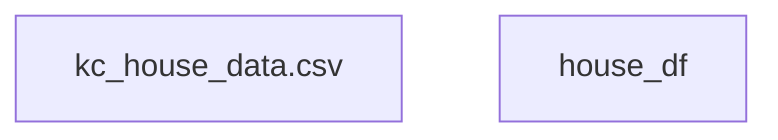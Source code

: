 flowchart TD
    data_source["kc_house_data.csv"]:::dataSource
    house_df["house_df"]:::dataVariable